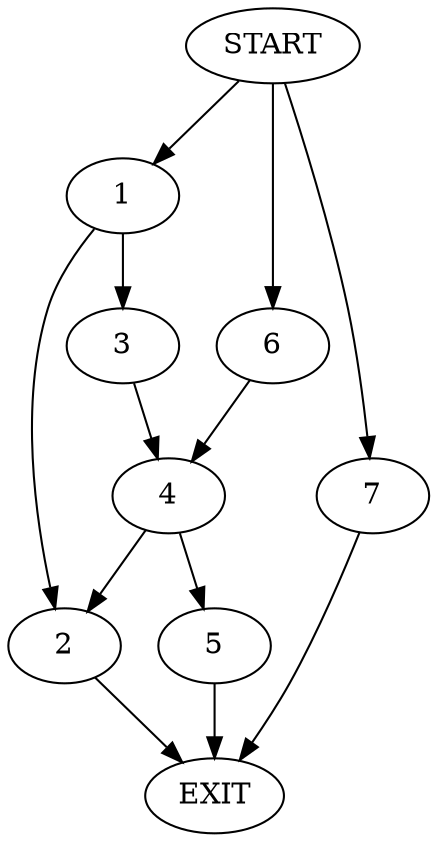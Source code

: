 digraph {
0 [label="START"]
8 [label="EXIT"]
0 -> 1
1 -> 2
1 -> 3
2 -> 8
3 -> 4
4 -> 2
4 -> 5
5 -> 8
0 -> 6
6 -> 4
0 -> 7
7 -> 8
}
